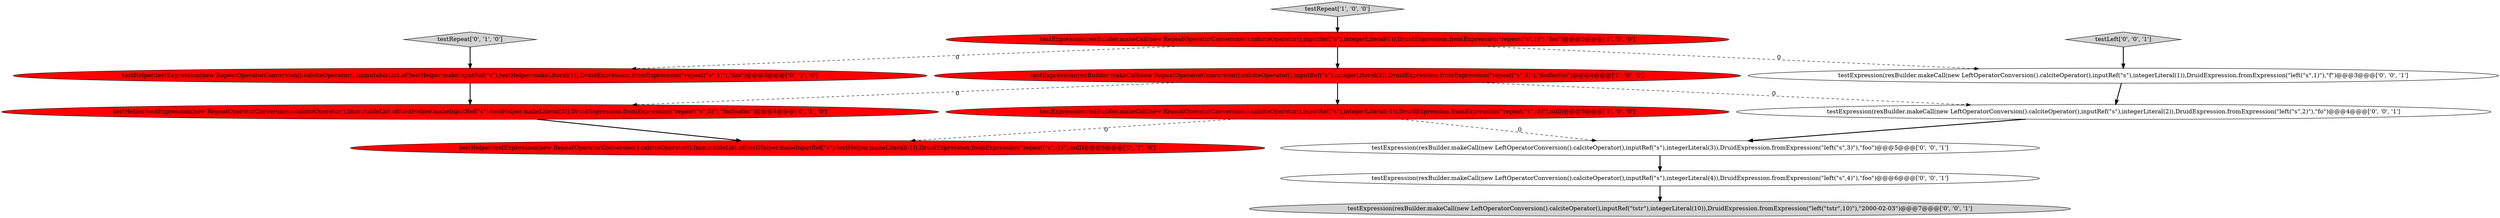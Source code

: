 digraph {
1 [style = filled, label = "testExpression(rexBuilder.makeCall(new RepeatOperatorConversion().calciteOperator(),inputRef(\"s\"),integerLiteral(3)),DruidExpression.fromExpression(\"repeat(\"s\",3)\"),\"foofoofoo\")@@@4@@@['1', '0', '0']", fillcolor = red, shape = ellipse image = "AAA1AAABBB1BBB"];
3 [style = filled, label = "testExpression(rexBuilder.makeCall(new RepeatOperatorConversion().calciteOperator(),inputRef(\"s\"),integerLiteral(-1)),DruidExpression.fromExpression(\"repeat(\"s\",-1)\"),null)@@@5@@@['1', '0', '0']", fillcolor = red, shape = ellipse image = "AAA1AAABBB1BBB"];
4 [style = filled, label = "testRepeat['0', '1', '0']", fillcolor = lightgray, shape = diamond image = "AAA0AAABBB2BBB"];
10 [style = filled, label = "testExpression(rexBuilder.makeCall(new LeftOperatorConversion().calciteOperator(),inputRef(\"s\"),integerLiteral(2)),DruidExpression.fromExpression(\"left(\"s\",2)\"),\"fo\")@@@4@@@['0', '0', '1']", fillcolor = white, shape = ellipse image = "AAA0AAABBB3BBB"];
12 [style = filled, label = "testExpression(rexBuilder.makeCall(new LeftOperatorConversion().calciteOperator(),inputRef(\"tstr\"),integerLiteral(10)),DruidExpression.fromExpression(\"left(\"tstr\",10)\"),\"2000-02-03\")@@@7@@@['0', '0', '1']", fillcolor = lightgray, shape = ellipse image = "AAA0AAABBB3BBB"];
13 [style = filled, label = "testLeft['0', '0', '1']", fillcolor = lightgray, shape = diamond image = "AAA0AAABBB3BBB"];
9 [style = filled, label = "testExpression(rexBuilder.makeCall(new LeftOperatorConversion().calciteOperator(),inputRef(\"s\"),integerLiteral(4)),DruidExpression.fromExpression(\"left(\"s\",4)\"),\"foo\")@@@6@@@['0', '0', '1']", fillcolor = white, shape = ellipse image = "AAA0AAABBB3BBB"];
5 [style = filled, label = "testHelper.testExpression(new RepeatOperatorConversion().calciteOperator(),ImmutableList.of(testHelper.makeInputRef(\"s\"),testHelper.makeLiteral(-1)),DruidExpression.fromExpression(\"repeat(\"s\",-1)\"),null)@@@5@@@['0', '1', '0']", fillcolor = red, shape = ellipse image = "AAA1AAABBB2BBB"];
8 [style = filled, label = "testExpression(rexBuilder.makeCall(new LeftOperatorConversion().calciteOperator(),inputRef(\"s\"),integerLiteral(1)),DruidExpression.fromExpression(\"left(\"s\",1)\"),\"f\")@@@3@@@['0', '0', '1']", fillcolor = white, shape = ellipse image = "AAA0AAABBB3BBB"];
0 [style = filled, label = "testRepeat['1', '0', '0']", fillcolor = lightgray, shape = diamond image = "AAA0AAABBB1BBB"];
11 [style = filled, label = "testExpression(rexBuilder.makeCall(new LeftOperatorConversion().calciteOperator(),inputRef(\"s\"),integerLiteral(3)),DruidExpression.fromExpression(\"left(\"s\",3)\"),\"foo\")@@@5@@@['0', '0', '1']", fillcolor = white, shape = ellipse image = "AAA0AAABBB3BBB"];
7 [style = filled, label = "testHelper.testExpression(new RepeatOperatorConversion().calciteOperator(),ImmutableList.of(testHelper.makeInputRef(\"s\"),testHelper.makeLiteral(1)),DruidExpression.fromExpression(\"repeat(\"s\",1)\"),\"foo\")@@@3@@@['0', '1', '0']", fillcolor = red, shape = ellipse image = "AAA1AAABBB2BBB"];
6 [style = filled, label = "testHelper.testExpression(new RepeatOperatorConversion().calciteOperator(),ImmutableList.of(testHelper.makeInputRef(\"s\"),testHelper.makeLiteral(3)),DruidExpression.fromExpression(\"repeat(\"s\",3)\"),\"foofoofoo\")@@@4@@@['0', '1', '0']", fillcolor = red, shape = ellipse image = "AAA1AAABBB2BBB"];
2 [style = filled, label = "testExpression(rexBuilder.makeCall(new RepeatOperatorConversion().calciteOperator(),inputRef(\"s\"),integerLiteral(1)),DruidExpression.fromExpression(\"repeat(\"s\",1)\"),\"foo\")@@@3@@@['1', '0', '0']", fillcolor = red, shape = ellipse image = "AAA1AAABBB1BBB"];
1->3 [style = bold, label=""];
3->5 [style = dashed, label="0"];
8->10 [style = bold, label=""];
6->5 [style = bold, label=""];
9->12 [style = bold, label=""];
1->10 [style = dashed, label="0"];
13->8 [style = bold, label=""];
2->7 [style = dashed, label="0"];
11->9 [style = bold, label=""];
2->8 [style = dashed, label="0"];
1->6 [style = dashed, label="0"];
2->1 [style = bold, label=""];
4->7 [style = bold, label=""];
3->11 [style = dashed, label="0"];
7->6 [style = bold, label=""];
0->2 [style = bold, label=""];
10->11 [style = bold, label=""];
}
